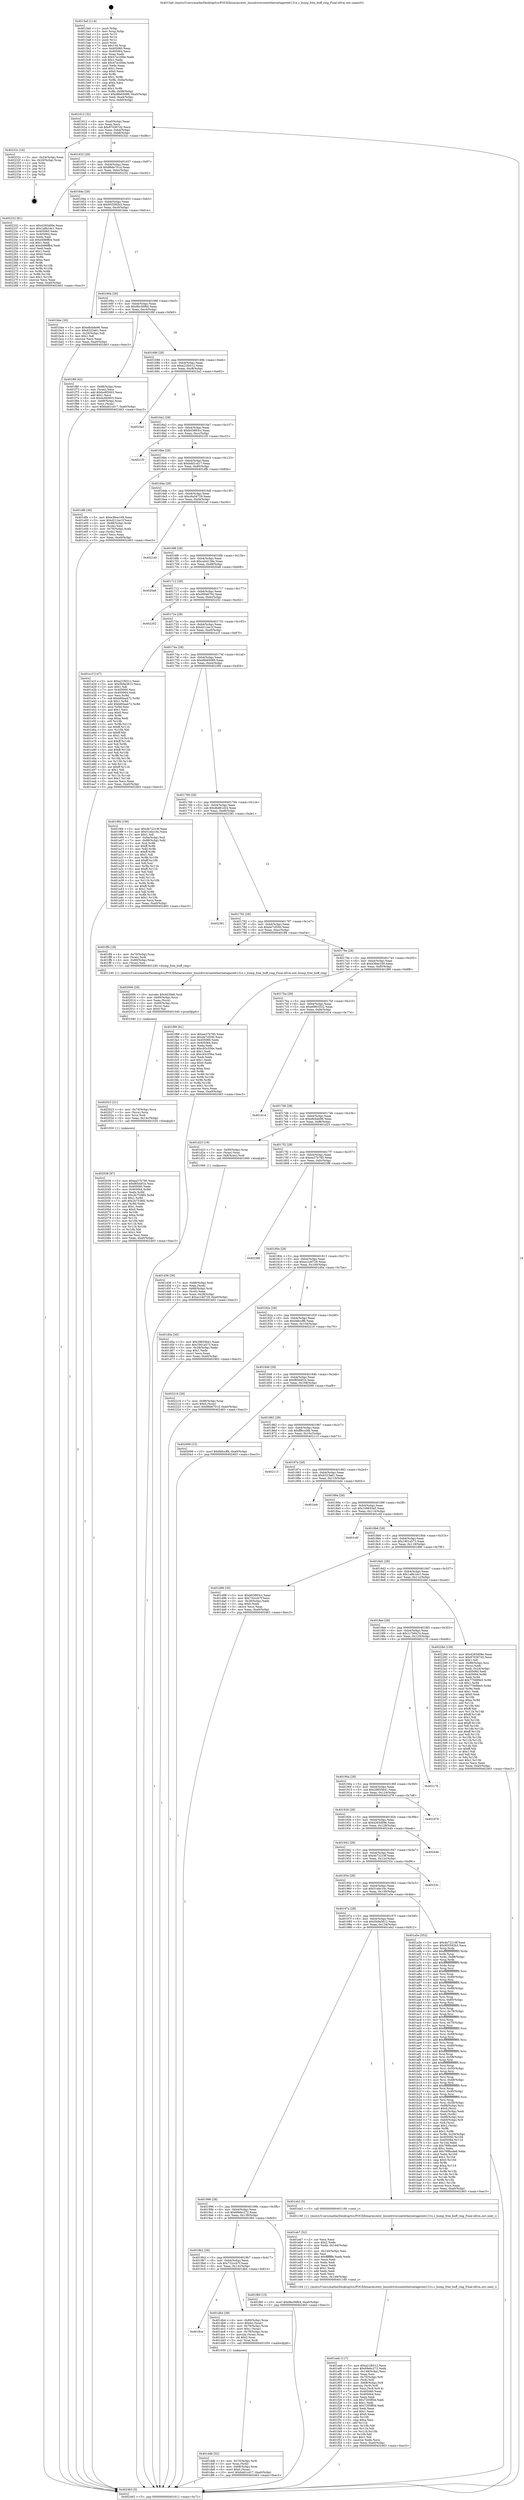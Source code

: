 digraph "0x4015a0" {
  label = "0x4015a0 (/mnt/c/Users/mathe/Desktop/tcc/POCII/binaries/extr_linuxdriversnetethernetagereet131x.c_bump_free_buff_ring_Final-ollvm.out::main(0))"
  labelloc = "t"
  node[shape=record]

  Entry [label="",width=0.3,height=0.3,shape=circle,fillcolor=black,style=filled]
  "0x401612" [label="{
     0x401612 [32]\l
     | [instrs]\l
     &nbsp;&nbsp;0x401612 \<+6\>: mov -0xa0(%rbp),%eax\l
     &nbsp;&nbsp;0x401618 \<+2\>: mov %eax,%ecx\l
     &nbsp;&nbsp;0x40161a \<+6\>: sub $0x870367d2,%ecx\l
     &nbsp;&nbsp;0x401620 \<+6\>: mov %eax,-0xb4(%rbp)\l
     &nbsp;&nbsp;0x401626 \<+6\>: mov %ecx,-0xb8(%rbp)\l
     &nbsp;&nbsp;0x40162c \<+6\>: je 000000000040232c \<main+0xd8c\>\l
  }"]
  "0x40232c" [label="{
     0x40232c [16]\l
     | [instrs]\l
     &nbsp;&nbsp;0x40232c \<+3\>: mov -0x24(%rbp),%eax\l
     &nbsp;&nbsp;0x40232f \<+4\>: lea -0x20(%rbp),%rsp\l
     &nbsp;&nbsp;0x402333 \<+1\>: pop %rbx\l
     &nbsp;&nbsp;0x402334 \<+2\>: pop %r12\l
     &nbsp;&nbsp;0x402336 \<+2\>: pop %r14\l
     &nbsp;&nbsp;0x402338 \<+2\>: pop %r15\l
     &nbsp;&nbsp;0x40233a \<+1\>: pop %rbp\l
     &nbsp;&nbsp;0x40233b \<+1\>: ret\l
  }"]
  "0x401632" [label="{
     0x401632 [28]\l
     | [instrs]\l
     &nbsp;&nbsp;0x401632 \<+5\>: jmp 0000000000401637 \<main+0x97\>\l
     &nbsp;&nbsp;0x401637 \<+6\>: mov -0xb4(%rbp),%eax\l
     &nbsp;&nbsp;0x40163d \<+5\>: sub $0x88de701d,%eax\l
     &nbsp;&nbsp;0x401642 \<+6\>: mov %eax,-0xbc(%rbp)\l
     &nbsp;&nbsp;0x401648 \<+6\>: je 0000000000402232 \<main+0xc92\>\l
  }"]
  Exit [label="",width=0.3,height=0.3,shape=circle,fillcolor=black,style=filled,peripheries=2]
  "0x402232" [label="{
     0x402232 [91]\l
     | [instrs]\l
     &nbsp;&nbsp;0x402232 \<+5\>: mov $0x4265d09e,%eax\l
     &nbsp;&nbsp;0x402237 \<+5\>: mov $0x1a8b1dc1,%ecx\l
     &nbsp;&nbsp;0x40223c \<+7\>: mov 0x405060,%edx\l
     &nbsp;&nbsp;0x402243 \<+7\>: mov 0x405064,%esi\l
     &nbsp;&nbsp;0x40224a \<+2\>: mov %edx,%edi\l
     &nbsp;&nbsp;0x40224c \<+6\>: sub $0xd486ffb4,%edi\l
     &nbsp;&nbsp;0x402252 \<+3\>: sub $0x1,%edi\l
     &nbsp;&nbsp;0x402255 \<+6\>: add $0xd486ffb4,%edi\l
     &nbsp;&nbsp;0x40225b \<+3\>: imul %edi,%edx\l
     &nbsp;&nbsp;0x40225e \<+3\>: and $0x1,%edx\l
     &nbsp;&nbsp;0x402261 \<+3\>: cmp $0x0,%edx\l
     &nbsp;&nbsp;0x402264 \<+4\>: sete %r8b\l
     &nbsp;&nbsp;0x402268 \<+3\>: cmp $0xa,%esi\l
     &nbsp;&nbsp;0x40226b \<+4\>: setl %r9b\l
     &nbsp;&nbsp;0x40226f \<+3\>: mov %r8b,%r10b\l
     &nbsp;&nbsp;0x402272 \<+3\>: and %r9b,%r10b\l
     &nbsp;&nbsp;0x402275 \<+3\>: xor %r9b,%r8b\l
     &nbsp;&nbsp;0x402278 \<+3\>: or %r8b,%r10b\l
     &nbsp;&nbsp;0x40227b \<+4\>: test $0x1,%r10b\l
     &nbsp;&nbsp;0x40227f \<+3\>: cmovne %ecx,%eax\l
     &nbsp;&nbsp;0x402282 \<+6\>: mov %eax,-0xa0(%rbp)\l
     &nbsp;&nbsp;0x402288 \<+5\>: jmp 0000000000402463 \<main+0xec3\>\l
  }"]
  "0x40164e" [label="{
     0x40164e [28]\l
     | [instrs]\l
     &nbsp;&nbsp;0x40164e \<+5\>: jmp 0000000000401653 \<main+0xb3\>\l
     &nbsp;&nbsp;0x401653 \<+6\>: mov -0xb4(%rbp),%eax\l
     &nbsp;&nbsp;0x401659 \<+5\>: sub $0x955592b3,%eax\l
     &nbsp;&nbsp;0x40165e \<+6\>: mov %eax,-0xc0(%rbp)\l
     &nbsp;&nbsp;0x401664 \<+6\>: je 0000000000401bbe \<main+0x61e\>\l
  }"]
  "0x402038" [label="{
     0x402038 [97]\l
     | [instrs]\l
     &nbsp;&nbsp;0x402038 \<+5\>: mov $0xea37b785,%eax\l
     &nbsp;&nbsp;0x40203d \<+5\>: mov $0xf85d4f1b,%esi\l
     &nbsp;&nbsp;0x402042 \<+7\>: mov 0x405060,%edx\l
     &nbsp;&nbsp;0x402049 \<+8\>: mov 0x405064,%r8d\l
     &nbsp;&nbsp;0x402051 \<+3\>: mov %edx,%r9d\l
     &nbsp;&nbsp;0x402054 \<+7\>: sub $0x2b7538f2,%r9d\l
     &nbsp;&nbsp;0x40205b \<+4\>: sub $0x1,%r9d\l
     &nbsp;&nbsp;0x40205f \<+7\>: add $0x2b7538f2,%r9d\l
     &nbsp;&nbsp;0x402066 \<+4\>: imul %r9d,%edx\l
     &nbsp;&nbsp;0x40206a \<+3\>: and $0x1,%edx\l
     &nbsp;&nbsp;0x40206d \<+3\>: cmp $0x0,%edx\l
     &nbsp;&nbsp;0x402070 \<+4\>: sete %r10b\l
     &nbsp;&nbsp;0x402074 \<+4\>: cmp $0xa,%r8d\l
     &nbsp;&nbsp;0x402078 \<+4\>: setl %r11b\l
     &nbsp;&nbsp;0x40207c \<+3\>: mov %r10b,%bl\l
     &nbsp;&nbsp;0x40207f \<+3\>: and %r11b,%bl\l
     &nbsp;&nbsp;0x402082 \<+3\>: xor %r11b,%r10b\l
     &nbsp;&nbsp;0x402085 \<+3\>: or %r10b,%bl\l
     &nbsp;&nbsp;0x402088 \<+3\>: test $0x1,%bl\l
     &nbsp;&nbsp;0x40208b \<+3\>: cmovne %esi,%eax\l
     &nbsp;&nbsp;0x40208e \<+6\>: mov %eax,-0xa0(%rbp)\l
     &nbsp;&nbsp;0x402094 \<+5\>: jmp 0000000000402463 \<main+0xec3\>\l
  }"]
  "0x401bbe" [label="{
     0x401bbe [30]\l
     | [instrs]\l
     &nbsp;&nbsp;0x401bbe \<+5\>: mov $0xe8cbde96,%eax\l
     &nbsp;&nbsp;0x401bc3 \<+5\>: mov $0x6323a61,%ecx\l
     &nbsp;&nbsp;0x401bc8 \<+3\>: mov -0x29(%rbp),%dl\l
     &nbsp;&nbsp;0x401bcb \<+3\>: test $0x1,%dl\l
     &nbsp;&nbsp;0x401bce \<+3\>: cmovne %ecx,%eax\l
     &nbsp;&nbsp;0x401bd1 \<+6\>: mov %eax,-0xa0(%rbp)\l
     &nbsp;&nbsp;0x401bd7 \<+5\>: jmp 0000000000402463 \<main+0xec3\>\l
  }"]
  "0x40166a" [label="{
     0x40166a [28]\l
     | [instrs]\l
     &nbsp;&nbsp;0x40166a \<+5\>: jmp 000000000040166f \<main+0xcf\>\l
     &nbsp;&nbsp;0x40166f \<+6\>: mov -0xb4(%rbp),%eax\l
     &nbsp;&nbsp;0x401675 \<+5\>: sub $0x9bc56f64,%eax\l
     &nbsp;&nbsp;0x40167a \<+6\>: mov %eax,-0xc4(%rbp)\l
     &nbsp;&nbsp;0x401680 \<+6\>: je 0000000000401f6f \<main+0x9cf\>\l
  }"]
  "0x402023" [label="{
     0x402023 [21]\l
     | [instrs]\l
     &nbsp;&nbsp;0x402023 \<+4\>: mov -0x70(%rbp),%rcx\l
     &nbsp;&nbsp;0x402027 \<+3\>: mov (%rcx),%rcx\l
     &nbsp;&nbsp;0x40202a \<+3\>: mov %rcx,%rdi\l
     &nbsp;&nbsp;0x40202d \<+6\>: mov %eax,-0x14c(%rbp)\l
     &nbsp;&nbsp;0x402033 \<+5\>: call 0000000000401030 \<free@plt\>\l
     | [calls]\l
     &nbsp;&nbsp;0x401030 \{1\} (unknown)\l
  }"]
  "0x401f6f" [label="{
     0x401f6f [42]\l
     | [instrs]\l
     &nbsp;&nbsp;0x401f6f \<+4\>: mov -0x68(%rbp),%rax\l
     &nbsp;&nbsp;0x401f73 \<+2\>: mov (%rax),%ecx\l
     &nbsp;&nbsp;0x401f75 \<+6\>: add $0xbc6f2603,%ecx\l
     &nbsp;&nbsp;0x401f7b \<+3\>: add $0x1,%ecx\l
     &nbsp;&nbsp;0x401f7e \<+6\>: sub $0xbc6f2603,%ecx\l
     &nbsp;&nbsp;0x401f84 \<+4\>: mov -0x68(%rbp),%rax\l
     &nbsp;&nbsp;0x401f88 \<+2\>: mov %ecx,(%rax)\l
     &nbsp;&nbsp;0x401f8a \<+10\>: movl $0xbdd1cd17,-0xa0(%rbp)\l
     &nbsp;&nbsp;0x401f94 \<+5\>: jmp 0000000000402463 \<main+0xec3\>\l
  }"]
  "0x401686" [label="{
     0x401686 [28]\l
     | [instrs]\l
     &nbsp;&nbsp;0x401686 \<+5\>: jmp 000000000040168b \<main+0xeb\>\l
     &nbsp;&nbsp;0x40168b \<+6\>: mov -0xb4(%rbp),%eax\l
     &nbsp;&nbsp;0x401691 \<+5\>: sub $0xa21fb512,%eax\l
     &nbsp;&nbsp;0x401696 \<+6\>: mov %eax,-0xc8(%rbp)\l
     &nbsp;&nbsp;0x40169c \<+6\>: je 00000000004023a2 \<main+0xe02\>\l
  }"]
  "0x402006" [label="{
     0x402006 [29]\l
     | [instrs]\l
     &nbsp;&nbsp;0x402006 \<+10\>: movabs $0x4030d6,%rdi\l
     &nbsp;&nbsp;0x402010 \<+4\>: mov -0x60(%rbp),%rcx\l
     &nbsp;&nbsp;0x402014 \<+2\>: mov %eax,(%rcx)\l
     &nbsp;&nbsp;0x402016 \<+4\>: mov -0x60(%rbp),%rcx\l
     &nbsp;&nbsp;0x40201a \<+2\>: mov (%rcx),%esi\l
     &nbsp;&nbsp;0x40201c \<+2\>: mov $0x0,%al\l
     &nbsp;&nbsp;0x40201e \<+5\>: call 0000000000401040 \<printf@plt\>\l
     | [calls]\l
     &nbsp;&nbsp;0x401040 \{1\} (unknown)\l
  }"]
  "0x4023a2" [label="{
     0x4023a2\l
  }", style=dashed]
  "0x4016a2" [label="{
     0x4016a2 [28]\l
     | [instrs]\l
     &nbsp;&nbsp;0x4016a2 \<+5\>: jmp 00000000004016a7 \<main+0x107\>\l
     &nbsp;&nbsp;0x4016a7 \<+6\>: mov -0xb4(%rbp),%eax\l
     &nbsp;&nbsp;0x4016ad \<+5\>: sub $0xb03893cc,%eax\l
     &nbsp;&nbsp;0x4016b2 \<+6\>: mov %eax,-0xcc(%rbp)\l
     &nbsp;&nbsp;0x4016b8 \<+6\>: je 00000000004021f3 \<main+0xc53\>\l
  }"]
  "0x401eeb" [label="{
     0x401eeb [117]\l
     | [instrs]\l
     &nbsp;&nbsp;0x401eeb \<+5\>: mov $0xa21fb512,%ecx\l
     &nbsp;&nbsp;0x401ef0 \<+5\>: mov $0x69ebc272,%edx\l
     &nbsp;&nbsp;0x401ef5 \<+6\>: mov -0x148(%rbp),%esi\l
     &nbsp;&nbsp;0x401efb \<+3\>: imul %eax,%esi\l
     &nbsp;&nbsp;0x401efe \<+4\>: mov -0x70(%rbp),%r8\l
     &nbsp;&nbsp;0x401f02 \<+3\>: mov (%r8),%r8\l
     &nbsp;&nbsp;0x401f05 \<+4\>: mov -0x68(%rbp),%r9\l
     &nbsp;&nbsp;0x401f09 \<+3\>: movslq (%r9),%r9\l
     &nbsp;&nbsp;0x401f0c \<+4\>: mov %esi,(%r8,%r9,4)\l
     &nbsp;&nbsp;0x401f10 \<+7\>: mov 0x405060,%eax\l
     &nbsp;&nbsp;0x401f17 \<+7\>: mov 0x405064,%esi\l
     &nbsp;&nbsp;0x401f1e \<+2\>: mov %eax,%edi\l
     &nbsp;&nbsp;0x401f20 \<+6\>: sub $0x7205ff3d,%edi\l
     &nbsp;&nbsp;0x401f26 \<+3\>: sub $0x1,%edi\l
     &nbsp;&nbsp;0x401f29 \<+6\>: add $0x7205ff3d,%edi\l
     &nbsp;&nbsp;0x401f2f \<+3\>: imul %edi,%eax\l
     &nbsp;&nbsp;0x401f32 \<+3\>: and $0x1,%eax\l
     &nbsp;&nbsp;0x401f35 \<+3\>: cmp $0x0,%eax\l
     &nbsp;&nbsp;0x401f38 \<+4\>: sete %r10b\l
     &nbsp;&nbsp;0x401f3c \<+3\>: cmp $0xa,%esi\l
     &nbsp;&nbsp;0x401f3f \<+4\>: setl %r11b\l
     &nbsp;&nbsp;0x401f43 \<+3\>: mov %r10b,%bl\l
     &nbsp;&nbsp;0x401f46 \<+3\>: and %r11b,%bl\l
     &nbsp;&nbsp;0x401f49 \<+3\>: xor %r11b,%r10b\l
     &nbsp;&nbsp;0x401f4c \<+3\>: or %r10b,%bl\l
     &nbsp;&nbsp;0x401f4f \<+3\>: test $0x1,%bl\l
     &nbsp;&nbsp;0x401f52 \<+3\>: cmovne %edx,%ecx\l
     &nbsp;&nbsp;0x401f55 \<+6\>: mov %ecx,-0xa0(%rbp)\l
     &nbsp;&nbsp;0x401f5b \<+5\>: jmp 0000000000402463 \<main+0xec3\>\l
  }"]
  "0x4021f3" [label="{
     0x4021f3\l
  }", style=dashed]
  "0x4016be" [label="{
     0x4016be [28]\l
     | [instrs]\l
     &nbsp;&nbsp;0x4016be \<+5\>: jmp 00000000004016c3 \<main+0x123\>\l
     &nbsp;&nbsp;0x4016c3 \<+6\>: mov -0xb4(%rbp),%eax\l
     &nbsp;&nbsp;0x4016c9 \<+5\>: sub $0xbdd1cd17,%eax\l
     &nbsp;&nbsp;0x4016ce \<+6\>: mov %eax,-0xd0(%rbp)\l
     &nbsp;&nbsp;0x4016d4 \<+6\>: je 0000000000401dfb \<main+0x85b\>\l
  }"]
  "0x401eb7" [label="{
     0x401eb7 [52]\l
     | [instrs]\l
     &nbsp;&nbsp;0x401eb7 \<+2\>: xor %ecx,%ecx\l
     &nbsp;&nbsp;0x401eb9 \<+5\>: mov $0x2,%edx\l
     &nbsp;&nbsp;0x401ebe \<+6\>: mov %edx,-0x144(%rbp)\l
     &nbsp;&nbsp;0x401ec4 \<+1\>: cltd\l
     &nbsp;&nbsp;0x401ec5 \<+6\>: mov -0x144(%rbp),%esi\l
     &nbsp;&nbsp;0x401ecb \<+2\>: idiv %esi\l
     &nbsp;&nbsp;0x401ecd \<+6\>: imul $0xfffffffe,%edx,%edx\l
     &nbsp;&nbsp;0x401ed3 \<+2\>: mov %ecx,%edi\l
     &nbsp;&nbsp;0x401ed5 \<+2\>: sub %edx,%edi\l
     &nbsp;&nbsp;0x401ed7 \<+2\>: mov %ecx,%edx\l
     &nbsp;&nbsp;0x401ed9 \<+3\>: sub $0x1,%edx\l
     &nbsp;&nbsp;0x401edc \<+2\>: add %edx,%edi\l
     &nbsp;&nbsp;0x401ede \<+2\>: sub %edi,%ecx\l
     &nbsp;&nbsp;0x401ee0 \<+6\>: mov %ecx,-0x148(%rbp)\l
     &nbsp;&nbsp;0x401ee6 \<+5\>: call 0000000000401160 \<next_i\>\l
     | [calls]\l
     &nbsp;&nbsp;0x401160 \{1\} (/mnt/c/Users/mathe/Desktop/tcc/POCII/binaries/extr_linuxdriversnetethernetagereet131x.c_bump_free_buff_ring_Final-ollvm.out::next_i)\l
  }"]
  "0x401dfb" [label="{
     0x401dfb [36]\l
     | [instrs]\l
     &nbsp;&nbsp;0x401dfb \<+5\>: mov $0xe36ee169,%eax\l
     &nbsp;&nbsp;0x401e00 \<+5\>: mov $0xd212ec1f,%ecx\l
     &nbsp;&nbsp;0x401e05 \<+4\>: mov -0x68(%rbp),%rdx\l
     &nbsp;&nbsp;0x401e09 \<+2\>: mov (%rdx),%esi\l
     &nbsp;&nbsp;0x401e0b \<+4\>: mov -0x78(%rbp),%rdx\l
     &nbsp;&nbsp;0x401e0f \<+2\>: cmp (%rdx),%esi\l
     &nbsp;&nbsp;0x401e11 \<+3\>: cmovl %ecx,%eax\l
     &nbsp;&nbsp;0x401e14 \<+6\>: mov %eax,-0xa0(%rbp)\l
     &nbsp;&nbsp;0x401e1a \<+5\>: jmp 0000000000402463 \<main+0xec3\>\l
  }"]
  "0x4016da" [label="{
     0x4016da [28]\l
     | [instrs]\l
     &nbsp;&nbsp;0x4016da \<+5\>: jmp 00000000004016df \<main+0x13f\>\l
     &nbsp;&nbsp;0x4016df \<+6\>: mov -0xb4(%rbp),%eax\l
     &nbsp;&nbsp;0x4016e5 \<+5\>: sub $0xc6a34729,%eax\l
     &nbsp;&nbsp;0x4016ea \<+6\>: mov %eax,-0xd4(%rbp)\l
     &nbsp;&nbsp;0x4016f0 \<+6\>: je 00000000004021a0 \<main+0xc00\>\l
  }"]
  "0x401ddb" [label="{
     0x401ddb [32]\l
     | [instrs]\l
     &nbsp;&nbsp;0x401ddb \<+4\>: mov -0x70(%rbp),%rdi\l
     &nbsp;&nbsp;0x401ddf \<+3\>: mov %rax,(%rdi)\l
     &nbsp;&nbsp;0x401de2 \<+4\>: mov -0x68(%rbp),%rax\l
     &nbsp;&nbsp;0x401de6 \<+6\>: movl $0x0,(%rax)\l
     &nbsp;&nbsp;0x401dec \<+10\>: movl $0xbdd1cd17,-0xa0(%rbp)\l
     &nbsp;&nbsp;0x401df6 \<+5\>: jmp 0000000000402463 \<main+0xec3\>\l
  }"]
  "0x4021a0" [label="{
     0x4021a0\l
  }", style=dashed]
  "0x4016f6" [label="{
     0x4016f6 [28]\l
     | [instrs]\l
     &nbsp;&nbsp;0x4016f6 \<+5\>: jmp 00000000004016fb \<main+0x15b\>\l
     &nbsp;&nbsp;0x4016fb \<+6\>: mov -0xb4(%rbp),%eax\l
     &nbsp;&nbsp;0x401701 \<+5\>: sub $0xcab4139a,%eax\l
     &nbsp;&nbsp;0x401706 \<+6\>: mov %eax,-0xd8(%rbp)\l
     &nbsp;&nbsp;0x40170c \<+6\>: je 00000000004020a8 \<main+0xb08\>\l
  }"]
  "0x4019ce" [label="{
     0x4019ce\l
  }", style=dashed]
  "0x4020a8" [label="{
     0x4020a8\l
  }", style=dashed]
  "0x401712" [label="{
     0x401712 [28]\l
     | [instrs]\l
     &nbsp;&nbsp;0x401712 \<+5\>: jmp 0000000000401717 \<main+0x177\>\l
     &nbsp;&nbsp;0x401717 \<+6\>: mov -0xb4(%rbp),%eax\l
     &nbsp;&nbsp;0x40171d \<+5\>: sub $0xd00e670c,%eax\l
     &nbsp;&nbsp;0x401722 \<+6\>: mov %eax,-0xdc(%rbp)\l
     &nbsp;&nbsp;0x401728 \<+6\>: je 0000000000402202 \<main+0xc62\>\l
  }"]
  "0x401db4" [label="{
     0x401db4 [39]\l
     | [instrs]\l
     &nbsp;&nbsp;0x401db4 \<+4\>: mov -0x80(%rbp),%rax\l
     &nbsp;&nbsp;0x401db8 \<+6\>: movl $0x64,(%rax)\l
     &nbsp;&nbsp;0x401dbe \<+4\>: mov -0x78(%rbp),%rax\l
     &nbsp;&nbsp;0x401dc2 \<+6\>: movl $0x1,(%rax)\l
     &nbsp;&nbsp;0x401dc8 \<+4\>: mov -0x78(%rbp),%rax\l
     &nbsp;&nbsp;0x401dcc \<+3\>: movslq (%rax),%rax\l
     &nbsp;&nbsp;0x401dcf \<+4\>: shl $0x2,%rax\l
     &nbsp;&nbsp;0x401dd3 \<+3\>: mov %rax,%rdi\l
     &nbsp;&nbsp;0x401dd6 \<+5\>: call 0000000000401050 \<malloc@plt\>\l
     | [calls]\l
     &nbsp;&nbsp;0x401050 \{1\} (unknown)\l
  }"]
  "0x402202" [label="{
     0x402202\l
  }", style=dashed]
  "0x40172e" [label="{
     0x40172e [28]\l
     | [instrs]\l
     &nbsp;&nbsp;0x40172e \<+5\>: jmp 0000000000401733 \<main+0x193\>\l
     &nbsp;&nbsp;0x401733 \<+6\>: mov -0xb4(%rbp),%eax\l
     &nbsp;&nbsp;0x401739 \<+5\>: sub $0xd212ec1f,%eax\l
     &nbsp;&nbsp;0x40173e \<+6\>: mov %eax,-0xe0(%rbp)\l
     &nbsp;&nbsp;0x401744 \<+6\>: je 0000000000401e1f \<main+0x87f\>\l
  }"]
  "0x4019b2" [label="{
     0x4019b2 [28]\l
     | [instrs]\l
     &nbsp;&nbsp;0x4019b2 \<+5\>: jmp 00000000004019b7 \<main+0x417\>\l
     &nbsp;&nbsp;0x4019b7 \<+6\>: mov -0xb4(%rbp),%eax\l
     &nbsp;&nbsp;0x4019bd \<+5\>: sub $0x732ccb7f,%eax\l
     &nbsp;&nbsp;0x4019c2 \<+6\>: mov %eax,-0x13c(%rbp)\l
     &nbsp;&nbsp;0x4019c8 \<+6\>: je 0000000000401db4 \<main+0x814\>\l
  }"]
  "0x401e1f" [label="{
     0x401e1f [147]\l
     | [instrs]\l
     &nbsp;&nbsp;0x401e1f \<+5\>: mov $0xa21fb512,%eax\l
     &nbsp;&nbsp;0x401e24 \<+5\>: mov $0x5b9a3612,%ecx\l
     &nbsp;&nbsp;0x401e29 \<+2\>: mov $0x1,%dl\l
     &nbsp;&nbsp;0x401e2b \<+7\>: mov 0x405060,%esi\l
     &nbsp;&nbsp;0x401e32 \<+7\>: mov 0x405064,%edi\l
     &nbsp;&nbsp;0x401e39 \<+3\>: mov %esi,%r8d\l
     &nbsp;&nbsp;0x401e3c \<+7\>: sub $0xb60aa472,%r8d\l
     &nbsp;&nbsp;0x401e43 \<+4\>: sub $0x1,%r8d\l
     &nbsp;&nbsp;0x401e47 \<+7\>: add $0xb60aa472,%r8d\l
     &nbsp;&nbsp;0x401e4e \<+4\>: imul %r8d,%esi\l
     &nbsp;&nbsp;0x401e52 \<+3\>: and $0x1,%esi\l
     &nbsp;&nbsp;0x401e55 \<+3\>: cmp $0x0,%esi\l
     &nbsp;&nbsp;0x401e58 \<+4\>: sete %r9b\l
     &nbsp;&nbsp;0x401e5c \<+3\>: cmp $0xa,%edi\l
     &nbsp;&nbsp;0x401e5f \<+4\>: setl %r10b\l
     &nbsp;&nbsp;0x401e63 \<+3\>: mov %r9b,%r11b\l
     &nbsp;&nbsp;0x401e66 \<+4\>: xor $0xff,%r11b\l
     &nbsp;&nbsp;0x401e6a \<+3\>: mov %r10b,%bl\l
     &nbsp;&nbsp;0x401e6d \<+3\>: xor $0xff,%bl\l
     &nbsp;&nbsp;0x401e70 \<+3\>: xor $0x1,%dl\l
     &nbsp;&nbsp;0x401e73 \<+3\>: mov %r11b,%r14b\l
     &nbsp;&nbsp;0x401e76 \<+4\>: and $0xff,%r14b\l
     &nbsp;&nbsp;0x401e7a \<+3\>: and %dl,%r9b\l
     &nbsp;&nbsp;0x401e7d \<+3\>: mov %bl,%r15b\l
     &nbsp;&nbsp;0x401e80 \<+4\>: and $0xff,%r15b\l
     &nbsp;&nbsp;0x401e84 \<+3\>: and %dl,%r10b\l
     &nbsp;&nbsp;0x401e87 \<+3\>: or %r9b,%r14b\l
     &nbsp;&nbsp;0x401e8a \<+3\>: or %r10b,%r15b\l
     &nbsp;&nbsp;0x401e8d \<+3\>: xor %r15b,%r14b\l
     &nbsp;&nbsp;0x401e90 \<+3\>: or %bl,%r11b\l
     &nbsp;&nbsp;0x401e93 \<+4\>: xor $0xff,%r11b\l
     &nbsp;&nbsp;0x401e97 \<+3\>: or $0x1,%dl\l
     &nbsp;&nbsp;0x401e9a \<+3\>: and %dl,%r11b\l
     &nbsp;&nbsp;0x401e9d \<+3\>: or %r11b,%r14b\l
     &nbsp;&nbsp;0x401ea0 \<+4\>: test $0x1,%r14b\l
     &nbsp;&nbsp;0x401ea4 \<+3\>: cmovne %ecx,%eax\l
     &nbsp;&nbsp;0x401ea7 \<+6\>: mov %eax,-0xa0(%rbp)\l
     &nbsp;&nbsp;0x401ead \<+5\>: jmp 0000000000402463 \<main+0xec3\>\l
  }"]
  "0x40174a" [label="{
     0x40174a [28]\l
     | [instrs]\l
     &nbsp;&nbsp;0x40174a \<+5\>: jmp 000000000040174f \<main+0x1af\>\l
     &nbsp;&nbsp;0x40174f \<+6\>: mov -0xb4(%rbp),%eax\l
     &nbsp;&nbsp;0x401755 \<+5\>: sub $0xd6b65099,%eax\l
     &nbsp;&nbsp;0x40175a \<+6\>: mov %eax,-0xe4(%rbp)\l
     &nbsp;&nbsp;0x401760 \<+6\>: je 00000000004019f4 \<main+0x454\>\l
  }"]
  "0x401f60" [label="{
     0x401f60 [15]\l
     | [instrs]\l
     &nbsp;&nbsp;0x401f60 \<+10\>: movl $0x9bc56f64,-0xa0(%rbp)\l
     &nbsp;&nbsp;0x401f6a \<+5\>: jmp 0000000000402463 \<main+0xec3\>\l
  }"]
  "0x4019f4" [label="{
     0x4019f4 [106]\l
     | [instrs]\l
     &nbsp;&nbsp;0x4019f4 \<+5\>: mov $0x4b72219f,%eax\l
     &nbsp;&nbsp;0x4019f9 \<+5\>: mov $0x51ebc16c,%ecx\l
     &nbsp;&nbsp;0x4019fe \<+2\>: mov $0x1,%dl\l
     &nbsp;&nbsp;0x401a00 \<+7\>: mov -0x9a(%rbp),%sil\l
     &nbsp;&nbsp;0x401a07 \<+7\>: mov -0x99(%rbp),%dil\l
     &nbsp;&nbsp;0x401a0e \<+3\>: mov %sil,%r8b\l
     &nbsp;&nbsp;0x401a11 \<+4\>: xor $0xff,%r8b\l
     &nbsp;&nbsp;0x401a15 \<+3\>: mov %dil,%r9b\l
     &nbsp;&nbsp;0x401a18 \<+4\>: xor $0xff,%r9b\l
     &nbsp;&nbsp;0x401a1c \<+3\>: xor $0x1,%dl\l
     &nbsp;&nbsp;0x401a1f \<+3\>: mov %r8b,%r10b\l
     &nbsp;&nbsp;0x401a22 \<+4\>: and $0xff,%r10b\l
     &nbsp;&nbsp;0x401a26 \<+3\>: and %dl,%sil\l
     &nbsp;&nbsp;0x401a29 \<+3\>: mov %r9b,%r11b\l
     &nbsp;&nbsp;0x401a2c \<+4\>: and $0xff,%r11b\l
     &nbsp;&nbsp;0x401a30 \<+3\>: and %dl,%dil\l
     &nbsp;&nbsp;0x401a33 \<+3\>: or %sil,%r10b\l
     &nbsp;&nbsp;0x401a36 \<+3\>: or %dil,%r11b\l
     &nbsp;&nbsp;0x401a39 \<+3\>: xor %r11b,%r10b\l
     &nbsp;&nbsp;0x401a3c \<+3\>: or %r9b,%r8b\l
     &nbsp;&nbsp;0x401a3f \<+4\>: xor $0xff,%r8b\l
     &nbsp;&nbsp;0x401a43 \<+3\>: or $0x1,%dl\l
     &nbsp;&nbsp;0x401a46 \<+3\>: and %dl,%r8b\l
     &nbsp;&nbsp;0x401a49 \<+3\>: or %r8b,%r10b\l
     &nbsp;&nbsp;0x401a4c \<+4\>: test $0x1,%r10b\l
     &nbsp;&nbsp;0x401a50 \<+3\>: cmovne %ecx,%eax\l
     &nbsp;&nbsp;0x401a53 \<+6\>: mov %eax,-0xa0(%rbp)\l
     &nbsp;&nbsp;0x401a59 \<+5\>: jmp 0000000000402463 \<main+0xec3\>\l
  }"]
  "0x401766" [label="{
     0x401766 [28]\l
     | [instrs]\l
     &nbsp;&nbsp;0x401766 \<+5\>: jmp 000000000040176b \<main+0x1cb\>\l
     &nbsp;&nbsp;0x40176b \<+6\>: mov -0xb4(%rbp),%eax\l
     &nbsp;&nbsp;0x401771 \<+5\>: sub $0xdbd81d24,%eax\l
     &nbsp;&nbsp;0x401776 \<+6\>: mov %eax,-0xe8(%rbp)\l
     &nbsp;&nbsp;0x40177c \<+6\>: je 0000000000402381 \<main+0xde1\>\l
  }"]
  "0x402463" [label="{
     0x402463 [5]\l
     | [instrs]\l
     &nbsp;&nbsp;0x402463 \<+5\>: jmp 0000000000401612 \<main+0x72\>\l
  }"]
  "0x4015a0" [label="{
     0x4015a0 [114]\l
     | [instrs]\l
     &nbsp;&nbsp;0x4015a0 \<+1\>: push %rbp\l
     &nbsp;&nbsp;0x4015a1 \<+3\>: mov %rsp,%rbp\l
     &nbsp;&nbsp;0x4015a4 \<+2\>: push %r15\l
     &nbsp;&nbsp;0x4015a6 \<+2\>: push %r14\l
     &nbsp;&nbsp;0x4015a8 \<+2\>: push %r12\l
     &nbsp;&nbsp;0x4015aa \<+1\>: push %rbx\l
     &nbsp;&nbsp;0x4015ab \<+7\>: sub $0x150,%rsp\l
     &nbsp;&nbsp;0x4015b2 \<+7\>: mov 0x405060,%eax\l
     &nbsp;&nbsp;0x4015b9 \<+7\>: mov 0x405064,%ecx\l
     &nbsp;&nbsp;0x4015c0 \<+2\>: mov %eax,%edx\l
     &nbsp;&nbsp;0x4015c2 \<+6\>: sub $0x47ec20be,%edx\l
     &nbsp;&nbsp;0x4015c8 \<+3\>: sub $0x1,%edx\l
     &nbsp;&nbsp;0x4015cb \<+6\>: add $0x47ec20be,%edx\l
     &nbsp;&nbsp;0x4015d1 \<+3\>: imul %edx,%eax\l
     &nbsp;&nbsp;0x4015d4 \<+3\>: and $0x1,%eax\l
     &nbsp;&nbsp;0x4015d7 \<+3\>: cmp $0x0,%eax\l
     &nbsp;&nbsp;0x4015da \<+4\>: sete %r8b\l
     &nbsp;&nbsp;0x4015de \<+4\>: and $0x1,%r8b\l
     &nbsp;&nbsp;0x4015e2 \<+7\>: mov %r8b,-0x9a(%rbp)\l
     &nbsp;&nbsp;0x4015e9 \<+3\>: cmp $0xa,%ecx\l
     &nbsp;&nbsp;0x4015ec \<+4\>: setl %r8b\l
     &nbsp;&nbsp;0x4015f0 \<+4\>: and $0x1,%r8b\l
     &nbsp;&nbsp;0x4015f4 \<+7\>: mov %r8b,-0x99(%rbp)\l
     &nbsp;&nbsp;0x4015fb \<+10\>: movl $0xd6b65099,-0xa0(%rbp)\l
     &nbsp;&nbsp;0x401605 \<+6\>: mov %edi,-0xa4(%rbp)\l
     &nbsp;&nbsp;0x40160b \<+7\>: mov %rsi,-0xb0(%rbp)\l
  }"]
  "0x401996" [label="{
     0x401996 [28]\l
     | [instrs]\l
     &nbsp;&nbsp;0x401996 \<+5\>: jmp 000000000040199b \<main+0x3fb\>\l
     &nbsp;&nbsp;0x40199b \<+6\>: mov -0xb4(%rbp),%eax\l
     &nbsp;&nbsp;0x4019a1 \<+5\>: sub $0x69ebc272,%eax\l
     &nbsp;&nbsp;0x4019a6 \<+6\>: mov %eax,-0x138(%rbp)\l
     &nbsp;&nbsp;0x4019ac \<+6\>: je 0000000000401f60 \<main+0x9c0\>\l
  }"]
  "0x402381" [label="{
     0x402381\l
  }", style=dashed]
  "0x401782" [label="{
     0x401782 [28]\l
     | [instrs]\l
     &nbsp;&nbsp;0x401782 \<+5\>: jmp 0000000000401787 \<main+0x1e7\>\l
     &nbsp;&nbsp;0x401787 \<+6\>: mov -0xb4(%rbp),%eax\l
     &nbsp;&nbsp;0x40178d \<+5\>: sub $0xde7cf200,%eax\l
     &nbsp;&nbsp;0x401792 \<+6\>: mov %eax,-0xec(%rbp)\l
     &nbsp;&nbsp;0x401798 \<+6\>: je 0000000000401ff4 \<main+0xa54\>\l
  }"]
  "0x401eb2" [label="{
     0x401eb2 [5]\l
     | [instrs]\l
     &nbsp;&nbsp;0x401eb2 \<+5\>: call 0000000000401160 \<next_i\>\l
     | [calls]\l
     &nbsp;&nbsp;0x401160 \{1\} (/mnt/c/Users/mathe/Desktop/tcc/POCII/binaries/extr_linuxdriversnetethernetagereet131x.c_bump_free_buff_ring_Final-ollvm.out::next_i)\l
  }"]
  "0x401ff4" [label="{
     0x401ff4 [18]\l
     | [instrs]\l
     &nbsp;&nbsp;0x401ff4 \<+4\>: mov -0x70(%rbp),%rax\l
     &nbsp;&nbsp;0x401ff8 \<+3\>: mov (%rax),%rdi\l
     &nbsp;&nbsp;0x401ffb \<+4\>: mov -0x80(%rbp),%rax\l
     &nbsp;&nbsp;0x401fff \<+2\>: mov (%rax),%esi\l
     &nbsp;&nbsp;0x402001 \<+5\>: call 0000000000401240 \<bump_free_buff_ring\>\l
     | [calls]\l
     &nbsp;&nbsp;0x401240 \{1\} (/mnt/c/Users/mathe/Desktop/tcc/POCII/binaries/extr_linuxdriversnetethernetagereet131x.c_bump_free_buff_ring_Final-ollvm.out::bump_free_buff_ring)\l
  }"]
  "0x40179e" [label="{
     0x40179e [28]\l
     | [instrs]\l
     &nbsp;&nbsp;0x40179e \<+5\>: jmp 00000000004017a3 \<main+0x203\>\l
     &nbsp;&nbsp;0x4017a3 \<+6\>: mov -0xb4(%rbp),%eax\l
     &nbsp;&nbsp;0x4017a9 \<+5\>: sub $0xe36ee169,%eax\l
     &nbsp;&nbsp;0x4017ae \<+6\>: mov %eax,-0xf0(%rbp)\l
     &nbsp;&nbsp;0x4017b4 \<+6\>: je 0000000000401f99 \<main+0x9f9\>\l
  }"]
  "0x401d36" [label="{
     0x401d36 [36]\l
     | [instrs]\l
     &nbsp;&nbsp;0x401d36 \<+7\>: mov -0x88(%rbp),%rdi\l
     &nbsp;&nbsp;0x401d3d \<+2\>: mov %eax,(%rdi)\l
     &nbsp;&nbsp;0x401d3f \<+7\>: mov -0x88(%rbp),%rdi\l
     &nbsp;&nbsp;0x401d46 \<+2\>: mov (%rdi),%eax\l
     &nbsp;&nbsp;0x401d48 \<+3\>: mov %eax,-0x28(%rbp)\l
     &nbsp;&nbsp;0x401d4b \<+10\>: movl $0xec1dd729,-0xa0(%rbp)\l
     &nbsp;&nbsp;0x401d55 \<+5\>: jmp 0000000000402463 \<main+0xec3\>\l
  }"]
  "0x401f99" [label="{
     0x401f99 [91]\l
     | [instrs]\l
     &nbsp;&nbsp;0x401f99 \<+5\>: mov $0xea37b785,%eax\l
     &nbsp;&nbsp;0x401f9e \<+5\>: mov $0xde7cf200,%ecx\l
     &nbsp;&nbsp;0x401fa3 \<+7\>: mov 0x405060,%edx\l
     &nbsp;&nbsp;0x401faa \<+7\>: mov 0x405064,%esi\l
     &nbsp;&nbsp;0x401fb1 \<+2\>: mov %edx,%edi\l
     &nbsp;&nbsp;0x401fb3 \<+6\>: add $0xc93c556e,%edi\l
     &nbsp;&nbsp;0x401fb9 \<+3\>: sub $0x1,%edi\l
     &nbsp;&nbsp;0x401fbc \<+6\>: sub $0xc93c556e,%edi\l
     &nbsp;&nbsp;0x401fc2 \<+3\>: imul %edi,%edx\l
     &nbsp;&nbsp;0x401fc5 \<+3\>: and $0x1,%edx\l
     &nbsp;&nbsp;0x401fc8 \<+3\>: cmp $0x0,%edx\l
     &nbsp;&nbsp;0x401fcb \<+4\>: sete %r8b\l
     &nbsp;&nbsp;0x401fcf \<+3\>: cmp $0xa,%esi\l
     &nbsp;&nbsp;0x401fd2 \<+4\>: setl %r9b\l
     &nbsp;&nbsp;0x401fd6 \<+3\>: mov %r8b,%r10b\l
     &nbsp;&nbsp;0x401fd9 \<+3\>: and %r9b,%r10b\l
     &nbsp;&nbsp;0x401fdc \<+3\>: xor %r9b,%r8b\l
     &nbsp;&nbsp;0x401fdf \<+3\>: or %r8b,%r10b\l
     &nbsp;&nbsp;0x401fe2 \<+4\>: test $0x1,%r10b\l
     &nbsp;&nbsp;0x401fe6 \<+3\>: cmovne %ecx,%eax\l
     &nbsp;&nbsp;0x401fe9 \<+6\>: mov %eax,-0xa0(%rbp)\l
     &nbsp;&nbsp;0x401fef \<+5\>: jmp 0000000000402463 \<main+0xec3\>\l
  }"]
  "0x4017ba" [label="{
     0x4017ba [28]\l
     | [instrs]\l
     &nbsp;&nbsp;0x4017ba \<+5\>: jmp 00000000004017bf \<main+0x21f\>\l
     &nbsp;&nbsp;0x4017bf \<+6\>: mov -0xb4(%rbp),%eax\l
     &nbsp;&nbsp;0x4017c5 \<+5\>: sub $0xe6803532,%eax\l
     &nbsp;&nbsp;0x4017ca \<+6\>: mov %eax,-0xf4(%rbp)\l
     &nbsp;&nbsp;0x4017d0 \<+6\>: je 0000000000401d14 \<main+0x774\>\l
  }"]
  "0x40197a" [label="{
     0x40197a [28]\l
     | [instrs]\l
     &nbsp;&nbsp;0x40197a \<+5\>: jmp 000000000040197f \<main+0x3df\>\l
     &nbsp;&nbsp;0x40197f \<+6\>: mov -0xb4(%rbp),%eax\l
     &nbsp;&nbsp;0x401985 \<+5\>: sub $0x5b9a3612,%eax\l
     &nbsp;&nbsp;0x40198a \<+6\>: mov %eax,-0x134(%rbp)\l
     &nbsp;&nbsp;0x401990 \<+6\>: je 0000000000401eb2 \<main+0x912\>\l
  }"]
  "0x401d14" [label="{
     0x401d14\l
  }", style=dashed]
  "0x4017d6" [label="{
     0x4017d6 [28]\l
     | [instrs]\l
     &nbsp;&nbsp;0x4017d6 \<+5\>: jmp 00000000004017db \<main+0x23b\>\l
     &nbsp;&nbsp;0x4017db \<+6\>: mov -0xb4(%rbp),%eax\l
     &nbsp;&nbsp;0x4017e1 \<+5\>: sub $0xe8cbde96,%eax\l
     &nbsp;&nbsp;0x4017e6 \<+6\>: mov %eax,-0xf8(%rbp)\l
     &nbsp;&nbsp;0x4017ec \<+6\>: je 0000000000401d23 \<main+0x783\>\l
  }"]
  "0x401a5e" [label="{
     0x401a5e [352]\l
     | [instrs]\l
     &nbsp;&nbsp;0x401a5e \<+5\>: mov $0x4b72219f,%eax\l
     &nbsp;&nbsp;0x401a63 \<+5\>: mov $0x955592b3,%ecx\l
     &nbsp;&nbsp;0x401a68 \<+3\>: mov %rsp,%rdx\l
     &nbsp;&nbsp;0x401a6b \<+4\>: add $0xfffffffffffffff0,%rdx\l
     &nbsp;&nbsp;0x401a6f \<+3\>: mov %rdx,%rsp\l
     &nbsp;&nbsp;0x401a72 \<+7\>: mov %rdx,-0x98(%rbp)\l
     &nbsp;&nbsp;0x401a79 \<+3\>: mov %rsp,%rdx\l
     &nbsp;&nbsp;0x401a7c \<+4\>: add $0xfffffffffffffff0,%rdx\l
     &nbsp;&nbsp;0x401a80 \<+3\>: mov %rdx,%rsp\l
     &nbsp;&nbsp;0x401a83 \<+3\>: mov %rsp,%rsi\l
     &nbsp;&nbsp;0x401a86 \<+4\>: add $0xfffffffffffffff0,%rsi\l
     &nbsp;&nbsp;0x401a8a \<+3\>: mov %rsi,%rsp\l
     &nbsp;&nbsp;0x401a8d \<+7\>: mov %rsi,-0x90(%rbp)\l
     &nbsp;&nbsp;0x401a94 \<+3\>: mov %rsp,%rsi\l
     &nbsp;&nbsp;0x401a97 \<+4\>: add $0xfffffffffffffff0,%rsi\l
     &nbsp;&nbsp;0x401a9b \<+3\>: mov %rsi,%rsp\l
     &nbsp;&nbsp;0x401a9e \<+7\>: mov %rsi,-0x88(%rbp)\l
     &nbsp;&nbsp;0x401aa5 \<+3\>: mov %rsp,%rsi\l
     &nbsp;&nbsp;0x401aa8 \<+4\>: add $0xfffffffffffffff0,%rsi\l
     &nbsp;&nbsp;0x401aac \<+3\>: mov %rsi,%rsp\l
     &nbsp;&nbsp;0x401aaf \<+4\>: mov %rsi,-0x80(%rbp)\l
     &nbsp;&nbsp;0x401ab3 \<+3\>: mov %rsp,%rsi\l
     &nbsp;&nbsp;0x401ab6 \<+4\>: add $0xfffffffffffffff0,%rsi\l
     &nbsp;&nbsp;0x401aba \<+3\>: mov %rsi,%rsp\l
     &nbsp;&nbsp;0x401abd \<+4\>: mov %rsi,-0x78(%rbp)\l
     &nbsp;&nbsp;0x401ac1 \<+3\>: mov %rsp,%rsi\l
     &nbsp;&nbsp;0x401ac4 \<+4\>: add $0xfffffffffffffff0,%rsi\l
     &nbsp;&nbsp;0x401ac8 \<+3\>: mov %rsi,%rsp\l
     &nbsp;&nbsp;0x401acb \<+4\>: mov %rsi,-0x70(%rbp)\l
     &nbsp;&nbsp;0x401acf \<+3\>: mov %rsp,%rsi\l
     &nbsp;&nbsp;0x401ad2 \<+4\>: add $0xfffffffffffffff0,%rsi\l
     &nbsp;&nbsp;0x401ad6 \<+3\>: mov %rsi,%rsp\l
     &nbsp;&nbsp;0x401ad9 \<+4\>: mov %rsi,-0x68(%rbp)\l
     &nbsp;&nbsp;0x401add \<+3\>: mov %rsp,%rsi\l
     &nbsp;&nbsp;0x401ae0 \<+4\>: add $0xfffffffffffffff0,%rsi\l
     &nbsp;&nbsp;0x401ae4 \<+3\>: mov %rsi,%rsp\l
     &nbsp;&nbsp;0x401ae7 \<+4\>: mov %rsi,-0x60(%rbp)\l
     &nbsp;&nbsp;0x401aeb \<+3\>: mov %rsp,%rsi\l
     &nbsp;&nbsp;0x401aee \<+4\>: add $0xfffffffffffffff0,%rsi\l
     &nbsp;&nbsp;0x401af2 \<+3\>: mov %rsi,%rsp\l
     &nbsp;&nbsp;0x401af5 \<+4\>: mov %rsi,-0x58(%rbp)\l
     &nbsp;&nbsp;0x401af9 \<+3\>: mov %rsp,%rsi\l
     &nbsp;&nbsp;0x401afc \<+4\>: add $0xfffffffffffffff0,%rsi\l
     &nbsp;&nbsp;0x401b00 \<+3\>: mov %rsi,%rsp\l
     &nbsp;&nbsp;0x401b03 \<+4\>: mov %rsi,-0x50(%rbp)\l
     &nbsp;&nbsp;0x401b07 \<+3\>: mov %rsp,%rsi\l
     &nbsp;&nbsp;0x401b0a \<+4\>: add $0xfffffffffffffff0,%rsi\l
     &nbsp;&nbsp;0x401b0e \<+3\>: mov %rsi,%rsp\l
     &nbsp;&nbsp;0x401b11 \<+4\>: mov %rsi,-0x48(%rbp)\l
     &nbsp;&nbsp;0x401b15 \<+3\>: mov %rsp,%rsi\l
     &nbsp;&nbsp;0x401b18 \<+4\>: add $0xfffffffffffffff0,%rsi\l
     &nbsp;&nbsp;0x401b1c \<+3\>: mov %rsi,%rsp\l
     &nbsp;&nbsp;0x401b1f \<+4\>: mov %rsi,-0x40(%rbp)\l
     &nbsp;&nbsp;0x401b23 \<+3\>: mov %rsp,%rsi\l
     &nbsp;&nbsp;0x401b26 \<+4\>: add $0xfffffffffffffff0,%rsi\l
     &nbsp;&nbsp;0x401b2a \<+3\>: mov %rsi,%rsp\l
     &nbsp;&nbsp;0x401b2d \<+4\>: mov %rsi,-0x38(%rbp)\l
     &nbsp;&nbsp;0x401b31 \<+7\>: mov -0x98(%rbp),%rsi\l
     &nbsp;&nbsp;0x401b38 \<+6\>: movl $0x0,(%rsi)\l
     &nbsp;&nbsp;0x401b3e \<+6\>: mov -0xa4(%rbp),%edi\l
     &nbsp;&nbsp;0x401b44 \<+2\>: mov %edi,(%rdx)\l
     &nbsp;&nbsp;0x401b46 \<+7\>: mov -0x90(%rbp),%rsi\l
     &nbsp;&nbsp;0x401b4d \<+7\>: mov -0xb0(%rbp),%r8\l
     &nbsp;&nbsp;0x401b54 \<+3\>: mov %r8,(%rsi)\l
     &nbsp;&nbsp;0x401b57 \<+3\>: cmpl $0x2,(%rdx)\l
     &nbsp;&nbsp;0x401b5a \<+4\>: setne %r9b\l
     &nbsp;&nbsp;0x401b5e \<+4\>: and $0x1,%r9b\l
     &nbsp;&nbsp;0x401b62 \<+4\>: mov %r9b,-0x29(%rbp)\l
     &nbsp;&nbsp;0x401b66 \<+8\>: mov 0x405060,%r10d\l
     &nbsp;&nbsp;0x401b6e \<+8\>: mov 0x405064,%r11d\l
     &nbsp;&nbsp;0x401b76 \<+3\>: mov %r10d,%ebx\l
     &nbsp;&nbsp;0x401b79 \<+6\>: sub $0x789bcde8,%ebx\l
     &nbsp;&nbsp;0x401b7f \<+3\>: sub $0x1,%ebx\l
     &nbsp;&nbsp;0x401b82 \<+6\>: add $0x789bcde8,%ebx\l
     &nbsp;&nbsp;0x401b88 \<+4\>: imul %ebx,%r10d\l
     &nbsp;&nbsp;0x401b8c \<+4\>: and $0x1,%r10d\l
     &nbsp;&nbsp;0x401b90 \<+4\>: cmp $0x0,%r10d\l
     &nbsp;&nbsp;0x401b94 \<+4\>: sete %r9b\l
     &nbsp;&nbsp;0x401b98 \<+4\>: cmp $0xa,%r11d\l
     &nbsp;&nbsp;0x401b9c \<+4\>: setl %r14b\l
     &nbsp;&nbsp;0x401ba0 \<+3\>: mov %r9b,%r15b\l
     &nbsp;&nbsp;0x401ba3 \<+3\>: and %r14b,%r15b\l
     &nbsp;&nbsp;0x401ba6 \<+3\>: xor %r14b,%r9b\l
     &nbsp;&nbsp;0x401ba9 \<+3\>: or %r9b,%r15b\l
     &nbsp;&nbsp;0x401bac \<+4\>: test $0x1,%r15b\l
     &nbsp;&nbsp;0x401bb0 \<+3\>: cmovne %ecx,%eax\l
     &nbsp;&nbsp;0x401bb3 \<+6\>: mov %eax,-0xa0(%rbp)\l
     &nbsp;&nbsp;0x401bb9 \<+5\>: jmp 0000000000402463 \<main+0xec3\>\l
  }"]
  "0x401d23" [label="{
     0x401d23 [19]\l
     | [instrs]\l
     &nbsp;&nbsp;0x401d23 \<+7\>: mov -0x90(%rbp),%rax\l
     &nbsp;&nbsp;0x401d2a \<+3\>: mov (%rax),%rax\l
     &nbsp;&nbsp;0x401d2d \<+4\>: mov 0x8(%rax),%rdi\l
     &nbsp;&nbsp;0x401d31 \<+5\>: call 0000000000401060 \<atoi@plt\>\l
     | [calls]\l
     &nbsp;&nbsp;0x401060 \{1\} (unknown)\l
  }"]
  "0x4017f2" [label="{
     0x4017f2 [28]\l
     | [instrs]\l
     &nbsp;&nbsp;0x4017f2 \<+5\>: jmp 00000000004017f7 \<main+0x257\>\l
     &nbsp;&nbsp;0x4017f7 \<+6\>: mov -0xb4(%rbp),%eax\l
     &nbsp;&nbsp;0x4017fd \<+5\>: sub $0xea37b785,%eax\l
     &nbsp;&nbsp;0x401802 \<+6\>: mov %eax,-0xfc(%rbp)\l
     &nbsp;&nbsp;0x401808 \<+6\>: je 00000000004023f8 \<main+0xe58\>\l
  }"]
  "0x40195e" [label="{
     0x40195e [28]\l
     | [instrs]\l
     &nbsp;&nbsp;0x40195e \<+5\>: jmp 0000000000401963 \<main+0x3c3\>\l
     &nbsp;&nbsp;0x401963 \<+6\>: mov -0xb4(%rbp),%eax\l
     &nbsp;&nbsp;0x401969 \<+5\>: sub $0x51ebc16c,%eax\l
     &nbsp;&nbsp;0x40196e \<+6\>: mov %eax,-0x130(%rbp)\l
     &nbsp;&nbsp;0x401974 \<+6\>: je 0000000000401a5e \<main+0x4be\>\l
  }"]
  "0x4023f8" [label="{
     0x4023f8\l
  }", style=dashed]
  "0x40180e" [label="{
     0x40180e [28]\l
     | [instrs]\l
     &nbsp;&nbsp;0x40180e \<+5\>: jmp 0000000000401813 \<main+0x273\>\l
     &nbsp;&nbsp;0x401813 \<+6\>: mov -0xb4(%rbp),%eax\l
     &nbsp;&nbsp;0x401819 \<+5\>: sub $0xec1dd729,%eax\l
     &nbsp;&nbsp;0x40181e \<+6\>: mov %eax,-0x100(%rbp)\l
     &nbsp;&nbsp;0x401824 \<+6\>: je 0000000000401d5a \<main+0x7ba\>\l
  }"]
  "0x40233c" [label="{
     0x40233c\l
  }", style=dashed]
  "0x401d5a" [label="{
     0x401d5a [30]\l
     | [instrs]\l
     &nbsp;&nbsp;0x401d5a \<+5\>: mov $0x29655641,%eax\l
     &nbsp;&nbsp;0x401d5f \<+5\>: mov $0x1901a573,%ecx\l
     &nbsp;&nbsp;0x401d64 \<+3\>: mov -0x28(%rbp),%edx\l
     &nbsp;&nbsp;0x401d67 \<+3\>: cmp $0x1,%edx\l
     &nbsp;&nbsp;0x401d6a \<+3\>: cmovl %ecx,%eax\l
     &nbsp;&nbsp;0x401d6d \<+6\>: mov %eax,-0xa0(%rbp)\l
     &nbsp;&nbsp;0x401d73 \<+5\>: jmp 0000000000402463 \<main+0xec3\>\l
  }"]
  "0x40182a" [label="{
     0x40182a [28]\l
     | [instrs]\l
     &nbsp;&nbsp;0x40182a \<+5\>: jmp 000000000040182f \<main+0x28f\>\l
     &nbsp;&nbsp;0x40182f \<+6\>: mov -0xb4(%rbp),%eax\l
     &nbsp;&nbsp;0x401835 \<+5\>: sub $0xf46ccff4,%eax\l
     &nbsp;&nbsp;0x40183a \<+6\>: mov %eax,-0x104(%rbp)\l
     &nbsp;&nbsp;0x401840 \<+6\>: je 0000000000402216 \<main+0xc76\>\l
  }"]
  "0x401942" [label="{
     0x401942 [28]\l
     | [instrs]\l
     &nbsp;&nbsp;0x401942 \<+5\>: jmp 0000000000401947 \<main+0x3a7\>\l
     &nbsp;&nbsp;0x401947 \<+6\>: mov -0xb4(%rbp),%eax\l
     &nbsp;&nbsp;0x40194d \<+5\>: sub $0x4b72219f,%eax\l
     &nbsp;&nbsp;0x401952 \<+6\>: mov %eax,-0x12c(%rbp)\l
     &nbsp;&nbsp;0x401958 \<+6\>: je 000000000040233c \<main+0xd9c\>\l
  }"]
  "0x402216" [label="{
     0x402216 [28]\l
     | [instrs]\l
     &nbsp;&nbsp;0x402216 \<+7\>: mov -0x98(%rbp),%rax\l
     &nbsp;&nbsp;0x40221d \<+6\>: movl $0x0,(%rax)\l
     &nbsp;&nbsp;0x402223 \<+10\>: movl $0x88de701d,-0xa0(%rbp)\l
     &nbsp;&nbsp;0x40222d \<+5\>: jmp 0000000000402463 \<main+0xec3\>\l
  }"]
  "0x401846" [label="{
     0x401846 [28]\l
     | [instrs]\l
     &nbsp;&nbsp;0x401846 \<+5\>: jmp 000000000040184b \<main+0x2ab\>\l
     &nbsp;&nbsp;0x40184b \<+6\>: mov -0xb4(%rbp),%eax\l
     &nbsp;&nbsp;0x401851 \<+5\>: sub $0xf85d4f1b,%eax\l
     &nbsp;&nbsp;0x401856 \<+6\>: mov %eax,-0x108(%rbp)\l
     &nbsp;&nbsp;0x40185c \<+6\>: je 0000000000402099 \<main+0xaf9\>\l
  }"]
  "0x40244b" [label="{
     0x40244b\l
  }", style=dashed]
  "0x402099" [label="{
     0x402099 [15]\l
     | [instrs]\l
     &nbsp;&nbsp;0x402099 \<+10\>: movl $0xf46ccff4,-0xa0(%rbp)\l
     &nbsp;&nbsp;0x4020a3 \<+5\>: jmp 0000000000402463 \<main+0xec3\>\l
  }"]
  "0x401862" [label="{
     0x401862 [28]\l
     | [instrs]\l
     &nbsp;&nbsp;0x401862 \<+5\>: jmp 0000000000401867 \<main+0x2c7\>\l
     &nbsp;&nbsp;0x401867 \<+6\>: mov -0xb4(%rbp),%eax\l
     &nbsp;&nbsp;0x40186d \<+5\>: sub $0xff9ccd4b,%eax\l
     &nbsp;&nbsp;0x401872 \<+6\>: mov %eax,-0x10c(%rbp)\l
     &nbsp;&nbsp;0x401878 \<+6\>: je 0000000000402113 \<main+0xb73\>\l
  }"]
  "0x401926" [label="{
     0x401926 [28]\l
     | [instrs]\l
     &nbsp;&nbsp;0x401926 \<+5\>: jmp 000000000040192b \<main+0x38b\>\l
     &nbsp;&nbsp;0x40192b \<+6\>: mov -0xb4(%rbp),%eax\l
     &nbsp;&nbsp;0x401931 \<+5\>: sub $0x4265d09e,%eax\l
     &nbsp;&nbsp;0x401936 \<+6\>: mov %eax,-0x128(%rbp)\l
     &nbsp;&nbsp;0x40193c \<+6\>: je 000000000040244b \<main+0xeab\>\l
  }"]
  "0x402113" [label="{
     0x402113\l
  }", style=dashed]
  "0x40187e" [label="{
     0x40187e [28]\l
     | [instrs]\l
     &nbsp;&nbsp;0x40187e \<+5\>: jmp 0000000000401883 \<main+0x2e3\>\l
     &nbsp;&nbsp;0x401883 \<+6\>: mov -0xb4(%rbp),%eax\l
     &nbsp;&nbsp;0x401889 \<+5\>: sub $0x6323a61,%eax\l
     &nbsp;&nbsp;0x40188e \<+6\>: mov %eax,-0x110(%rbp)\l
     &nbsp;&nbsp;0x401894 \<+6\>: je 0000000000401bdc \<main+0x63c\>\l
  }"]
  "0x401d78" [label="{
     0x401d78\l
  }", style=dashed]
  "0x401bdc" [label="{
     0x401bdc\l
  }", style=dashed]
  "0x40189a" [label="{
     0x40189a [28]\l
     | [instrs]\l
     &nbsp;&nbsp;0x40189a \<+5\>: jmp 000000000040189f \<main+0x2ff\>\l
     &nbsp;&nbsp;0x40189f \<+6\>: mov -0xb4(%rbp),%eax\l
     &nbsp;&nbsp;0x4018a5 \<+5\>: sub $0x106633a5,%eax\l
     &nbsp;&nbsp;0x4018aa \<+6\>: mov %eax,-0x114(%rbp)\l
     &nbsp;&nbsp;0x4018b0 \<+6\>: je 0000000000401c6f \<main+0x6cf\>\l
  }"]
  "0x40190a" [label="{
     0x40190a [28]\l
     | [instrs]\l
     &nbsp;&nbsp;0x40190a \<+5\>: jmp 000000000040190f \<main+0x36f\>\l
     &nbsp;&nbsp;0x40190f \<+6\>: mov -0xb4(%rbp),%eax\l
     &nbsp;&nbsp;0x401915 \<+5\>: sub $0x29655641,%eax\l
     &nbsp;&nbsp;0x40191a \<+6\>: mov %eax,-0x124(%rbp)\l
     &nbsp;&nbsp;0x401920 \<+6\>: je 0000000000401d78 \<main+0x7d8\>\l
  }"]
  "0x401c6f" [label="{
     0x401c6f\l
  }", style=dashed]
  "0x4018b6" [label="{
     0x4018b6 [28]\l
     | [instrs]\l
     &nbsp;&nbsp;0x4018b6 \<+5\>: jmp 00000000004018bb \<main+0x31b\>\l
     &nbsp;&nbsp;0x4018bb \<+6\>: mov -0xb4(%rbp),%eax\l
     &nbsp;&nbsp;0x4018c1 \<+5\>: sub $0x1901a573,%eax\l
     &nbsp;&nbsp;0x4018c6 \<+6\>: mov %eax,-0x118(%rbp)\l
     &nbsp;&nbsp;0x4018cc \<+6\>: je 0000000000401d96 \<main+0x7f6\>\l
  }"]
  "0x402176" [label="{
     0x402176\l
  }", style=dashed]
  "0x401d96" [label="{
     0x401d96 [30]\l
     | [instrs]\l
     &nbsp;&nbsp;0x401d96 \<+5\>: mov $0xb03893cc,%eax\l
     &nbsp;&nbsp;0x401d9b \<+5\>: mov $0x732ccb7f,%ecx\l
     &nbsp;&nbsp;0x401da0 \<+3\>: mov -0x28(%rbp),%edx\l
     &nbsp;&nbsp;0x401da3 \<+3\>: cmp $0x0,%edx\l
     &nbsp;&nbsp;0x401da6 \<+3\>: cmove %ecx,%eax\l
     &nbsp;&nbsp;0x401da9 \<+6\>: mov %eax,-0xa0(%rbp)\l
     &nbsp;&nbsp;0x401daf \<+5\>: jmp 0000000000402463 \<main+0xec3\>\l
  }"]
  "0x4018d2" [label="{
     0x4018d2 [28]\l
     | [instrs]\l
     &nbsp;&nbsp;0x4018d2 \<+5\>: jmp 00000000004018d7 \<main+0x337\>\l
     &nbsp;&nbsp;0x4018d7 \<+6\>: mov -0xb4(%rbp),%eax\l
     &nbsp;&nbsp;0x4018dd \<+5\>: sub $0x1a8b1dc1,%eax\l
     &nbsp;&nbsp;0x4018e2 \<+6\>: mov %eax,-0x11c(%rbp)\l
     &nbsp;&nbsp;0x4018e8 \<+6\>: je 000000000040228d \<main+0xced\>\l
  }"]
  "0x4018ee" [label="{
     0x4018ee [28]\l
     | [instrs]\l
     &nbsp;&nbsp;0x4018ee \<+5\>: jmp 00000000004018f3 \<main+0x353\>\l
     &nbsp;&nbsp;0x4018f3 \<+6\>: mov -0xb4(%rbp),%eax\l
     &nbsp;&nbsp;0x4018f9 \<+5\>: sub $0x1c7b9a74,%eax\l
     &nbsp;&nbsp;0x4018fe \<+6\>: mov %eax,-0x120(%rbp)\l
     &nbsp;&nbsp;0x401904 \<+6\>: je 0000000000402176 \<main+0xbd6\>\l
  }"]
  "0x40228d" [label="{
     0x40228d [159]\l
     | [instrs]\l
     &nbsp;&nbsp;0x40228d \<+5\>: mov $0x4265d09e,%eax\l
     &nbsp;&nbsp;0x402292 \<+5\>: mov $0x870367d2,%ecx\l
     &nbsp;&nbsp;0x402297 \<+2\>: mov $0x1,%dl\l
     &nbsp;&nbsp;0x402299 \<+7\>: mov -0x98(%rbp),%rsi\l
     &nbsp;&nbsp;0x4022a0 \<+2\>: mov (%rsi),%edi\l
     &nbsp;&nbsp;0x4022a2 \<+3\>: mov %edi,-0x24(%rbp)\l
     &nbsp;&nbsp;0x4022a5 \<+7\>: mov 0x405060,%edi\l
     &nbsp;&nbsp;0x4022ac \<+8\>: mov 0x405064,%r8d\l
     &nbsp;&nbsp;0x4022b4 \<+3\>: mov %edi,%r9d\l
     &nbsp;&nbsp;0x4022b7 \<+7\>: add $0x775689e5,%r9d\l
     &nbsp;&nbsp;0x4022be \<+4\>: sub $0x1,%r9d\l
     &nbsp;&nbsp;0x4022c2 \<+7\>: sub $0x775689e5,%r9d\l
     &nbsp;&nbsp;0x4022c9 \<+4\>: imul %r9d,%edi\l
     &nbsp;&nbsp;0x4022cd \<+3\>: and $0x1,%edi\l
     &nbsp;&nbsp;0x4022d0 \<+3\>: cmp $0x0,%edi\l
     &nbsp;&nbsp;0x4022d3 \<+4\>: sete %r10b\l
     &nbsp;&nbsp;0x4022d7 \<+4\>: cmp $0xa,%r8d\l
     &nbsp;&nbsp;0x4022db \<+4\>: setl %r11b\l
     &nbsp;&nbsp;0x4022df \<+3\>: mov %r10b,%bl\l
     &nbsp;&nbsp;0x4022e2 \<+3\>: xor $0xff,%bl\l
     &nbsp;&nbsp;0x4022e5 \<+3\>: mov %r11b,%r14b\l
     &nbsp;&nbsp;0x4022e8 \<+4\>: xor $0xff,%r14b\l
     &nbsp;&nbsp;0x4022ec \<+3\>: xor $0x1,%dl\l
     &nbsp;&nbsp;0x4022ef \<+3\>: mov %bl,%r15b\l
     &nbsp;&nbsp;0x4022f2 \<+4\>: and $0xff,%r15b\l
     &nbsp;&nbsp;0x4022f6 \<+3\>: and %dl,%r10b\l
     &nbsp;&nbsp;0x4022f9 \<+3\>: mov %r14b,%r12b\l
     &nbsp;&nbsp;0x4022fc \<+4\>: and $0xff,%r12b\l
     &nbsp;&nbsp;0x402300 \<+3\>: and %dl,%r11b\l
     &nbsp;&nbsp;0x402303 \<+3\>: or %r10b,%r15b\l
     &nbsp;&nbsp;0x402306 \<+3\>: or %r11b,%r12b\l
     &nbsp;&nbsp;0x402309 \<+3\>: xor %r12b,%r15b\l
     &nbsp;&nbsp;0x40230c \<+3\>: or %r14b,%bl\l
     &nbsp;&nbsp;0x40230f \<+3\>: xor $0xff,%bl\l
     &nbsp;&nbsp;0x402312 \<+3\>: or $0x1,%dl\l
     &nbsp;&nbsp;0x402315 \<+2\>: and %dl,%bl\l
     &nbsp;&nbsp;0x402317 \<+3\>: or %bl,%r15b\l
     &nbsp;&nbsp;0x40231a \<+4\>: test $0x1,%r15b\l
     &nbsp;&nbsp;0x40231e \<+3\>: cmovne %ecx,%eax\l
     &nbsp;&nbsp;0x402321 \<+6\>: mov %eax,-0xa0(%rbp)\l
     &nbsp;&nbsp;0x402327 \<+5\>: jmp 0000000000402463 \<main+0xec3\>\l
  }"]
  Entry -> "0x4015a0" [label=" 1"]
  "0x401612" -> "0x40232c" [label=" 1"]
  "0x401612" -> "0x401632" [label=" 19"]
  "0x40232c" -> Exit [label=" 1"]
  "0x401632" -> "0x402232" [label=" 1"]
  "0x401632" -> "0x40164e" [label=" 18"]
  "0x40228d" -> "0x402463" [label=" 1"]
  "0x40164e" -> "0x401bbe" [label=" 1"]
  "0x40164e" -> "0x40166a" [label=" 17"]
  "0x402232" -> "0x402463" [label=" 1"]
  "0x40166a" -> "0x401f6f" [label=" 1"]
  "0x40166a" -> "0x401686" [label=" 16"]
  "0x402216" -> "0x402463" [label=" 1"]
  "0x401686" -> "0x4023a2" [label=" 0"]
  "0x401686" -> "0x4016a2" [label=" 16"]
  "0x402099" -> "0x402463" [label=" 1"]
  "0x4016a2" -> "0x4021f3" [label=" 0"]
  "0x4016a2" -> "0x4016be" [label=" 16"]
  "0x402038" -> "0x402463" [label=" 1"]
  "0x4016be" -> "0x401dfb" [label=" 2"]
  "0x4016be" -> "0x4016da" [label=" 14"]
  "0x402023" -> "0x402038" [label=" 1"]
  "0x4016da" -> "0x4021a0" [label=" 0"]
  "0x4016da" -> "0x4016f6" [label=" 14"]
  "0x402006" -> "0x402023" [label=" 1"]
  "0x4016f6" -> "0x4020a8" [label=" 0"]
  "0x4016f6" -> "0x401712" [label=" 14"]
  "0x401ff4" -> "0x402006" [label=" 1"]
  "0x401712" -> "0x402202" [label=" 0"]
  "0x401712" -> "0x40172e" [label=" 14"]
  "0x401f99" -> "0x402463" [label=" 1"]
  "0x40172e" -> "0x401e1f" [label=" 1"]
  "0x40172e" -> "0x40174a" [label=" 13"]
  "0x401f60" -> "0x402463" [label=" 1"]
  "0x40174a" -> "0x4019f4" [label=" 1"]
  "0x40174a" -> "0x401766" [label=" 12"]
  "0x4019f4" -> "0x402463" [label=" 1"]
  "0x4015a0" -> "0x401612" [label=" 1"]
  "0x402463" -> "0x401612" [label=" 19"]
  "0x401eeb" -> "0x402463" [label=" 1"]
  "0x401766" -> "0x402381" [label=" 0"]
  "0x401766" -> "0x401782" [label=" 12"]
  "0x401eb2" -> "0x401eb7" [label=" 1"]
  "0x401782" -> "0x401ff4" [label=" 1"]
  "0x401782" -> "0x40179e" [label=" 11"]
  "0x401e1f" -> "0x402463" [label=" 1"]
  "0x40179e" -> "0x401f99" [label=" 1"]
  "0x40179e" -> "0x4017ba" [label=" 10"]
  "0x401ddb" -> "0x402463" [label=" 1"]
  "0x4017ba" -> "0x401d14" [label=" 0"]
  "0x4017ba" -> "0x4017d6" [label=" 10"]
  "0x4019b2" -> "0x4019ce" [label=" 0"]
  "0x4017d6" -> "0x401d23" [label=" 1"]
  "0x4017d6" -> "0x4017f2" [label=" 9"]
  "0x4019b2" -> "0x401db4" [label=" 1"]
  "0x4017f2" -> "0x4023f8" [label=" 0"]
  "0x4017f2" -> "0x40180e" [label=" 9"]
  "0x401996" -> "0x4019b2" [label=" 1"]
  "0x40180e" -> "0x401d5a" [label=" 1"]
  "0x40180e" -> "0x40182a" [label=" 8"]
  "0x401996" -> "0x401f60" [label=" 1"]
  "0x40182a" -> "0x402216" [label=" 1"]
  "0x40182a" -> "0x401846" [label=" 7"]
  "0x40197a" -> "0x401996" [label=" 2"]
  "0x401846" -> "0x402099" [label=" 1"]
  "0x401846" -> "0x401862" [label=" 6"]
  "0x40197a" -> "0x401eb2" [label=" 1"]
  "0x401862" -> "0x402113" [label=" 0"]
  "0x401862" -> "0x40187e" [label=" 6"]
  "0x401d96" -> "0x402463" [label=" 1"]
  "0x40187e" -> "0x401bdc" [label=" 0"]
  "0x40187e" -> "0x40189a" [label=" 6"]
  "0x401d5a" -> "0x402463" [label=" 1"]
  "0x40189a" -> "0x401c6f" [label=" 0"]
  "0x40189a" -> "0x4018b6" [label=" 6"]
  "0x401d23" -> "0x401d36" [label=" 1"]
  "0x4018b6" -> "0x401d96" [label=" 1"]
  "0x4018b6" -> "0x4018d2" [label=" 5"]
  "0x401bbe" -> "0x402463" [label=" 1"]
  "0x4018d2" -> "0x40228d" [label=" 1"]
  "0x4018d2" -> "0x4018ee" [label=" 4"]
  "0x401a5e" -> "0x402463" [label=" 1"]
  "0x4018ee" -> "0x402176" [label=" 0"]
  "0x4018ee" -> "0x40190a" [label=" 4"]
  "0x401d36" -> "0x402463" [label=" 1"]
  "0x40190a" -> "0x401d78" [label=" 0"]
  "0x40190a" -> "0x401926" [label=" 4"]
  "0x401dfb" -> "0x402463" [label=" 2"]
  "0x401926" -> "0x40244b" [label=" 0"]
  "0x401926" -> "0x401942" [label=" 4"]
  "0x401eb7" -> "0x401eeb" [label=" 1"]
  "0x401942" -> "0x40233c" [label=" 0"]
  "0x401942" -> "0x40195e" [label=" 4"]
  "0x401f6f" -> "0x402463" [label=" 1"]
  "0x40195e" -> "0x401a5e" [label=" 1"]
  "0x40195e" -> "0x40197a" [label=" 3"]
  "0x401db4" -> "0x401ddb" [label=" 1"]
}
